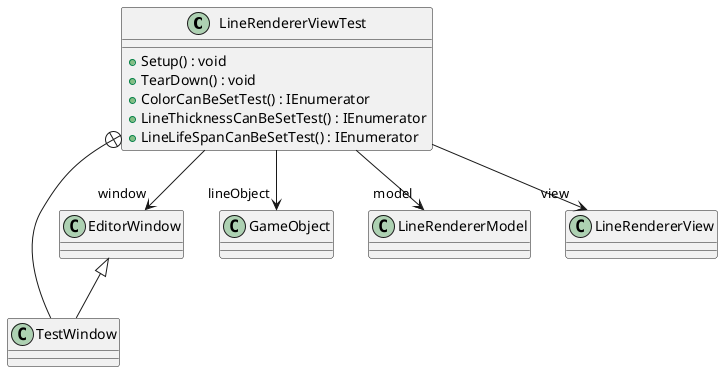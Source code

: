 @startuml
class LineRendererViewTest {
    + Setup() : void
    + TearDown() : void
    + ColorCanBeSetTest() : IEnumerator
    + LineThicknessCanBeSetTest() : IEnumerator
    + LineLifeSpanCanBeSetTest() : IEnumerator
}
class TestWindow {
}
LineRendererViewTest --> "window" EditorWindow
LineRendererViewTest --> "lineObject" GameObject
LineRendererViewTest --> "model" LineRendererModel
LineRendererViewTest --> "view" LineRendererView
LineRendererViewTest +-- TestWindow
EditorWindow <|-- TestWindow
@enduml
